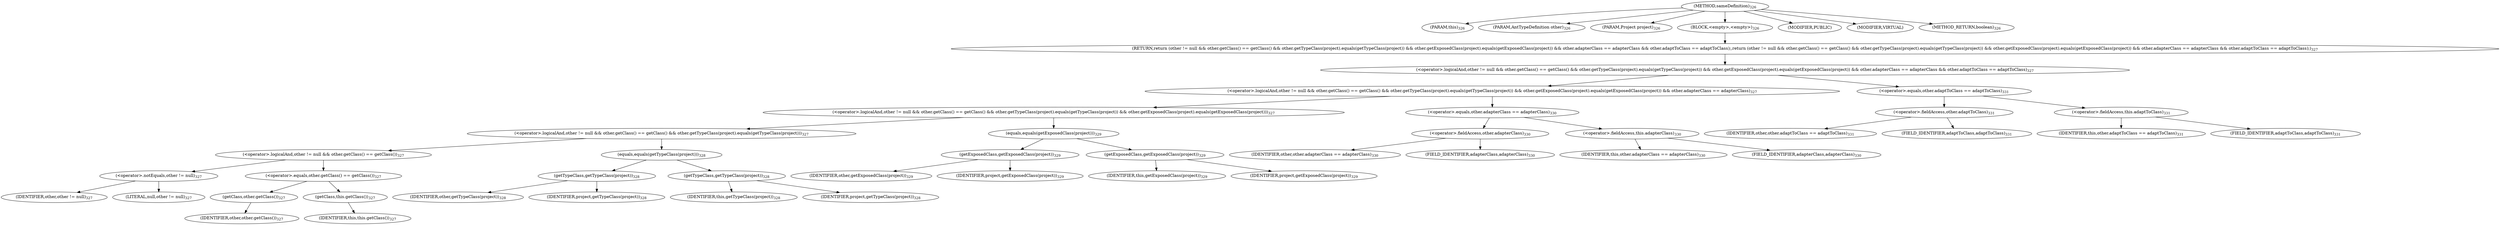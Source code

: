 digraph "sameDefinition" {  
"737" [label = <(METHOD,sameDefinition)<SUB>326</SUB>> ]
"35" [label = <(PARAM,this)<SUB>326</SUB>> ]
"738" [label = <(PARAM,AntTypeDefinition other)<SUB>326</SUB>> ]
"739" [label = <(PARAM,Project project)<SUB>326</SUB>> ]
"740" [label = <(BLOCK,&lt;empty&gt;,&lt;empty&gt;)<SUB>326</SUB>> ]
"741" [label = <(RETURN,return (other != null &amp;&amp; other.getClass() == getClass() &amp;&amp; other.getTypeClass(project).equals(getTypeClass(project)) &amp;&amp; other.getExposedClass(project).equals(getExposedClass(project)) &amp;&amp; other.adapterClass == adapterClass &amp;&amp; other.adaptToClass == adaptToClass);,return (other != null &amp;&amp; other.getClass() == getClass() &amp;&amp; other.getTypeClass(project).equals(getTypeClass(project)) &amp;&amp; other.getExposedClass(project).equals(getExposedClass(project)) &amp;&amp; other.adapterClass == adapterClass &amp;&amp; other.adaptToClass == adaptToClass);)<SUB>327</SUB>> ]
"742" [label = <(&lt;operator&gt;.logicalAnd,other != null &amp;&amp; other.getClass() == getClass() &amp;&amp; other.getTypeClass(project).equals(getTypeClass(project)) &amp;&amp; other.getExposedClass(project).equals(getExposedClass(project)) &amp;&amp; other.adapterClass == adapterClass &amp;&amp; other.adaptToClass == adaptToClass)<SUB>327</SUB>> ]
"743" [label = <(&lt;operator&gt;.logicalAnd,other != null &amp;&amp; other.getClass() == getClass() &amp;&amp; other.getTypeClass(project).equals(getTypeClass(project)) &amp;&amp; other.getExposedClass(project).equals(getExposedClass(project)) &amp;&amp; other.adapterClass == adapterClass)<SUB>327</SUB>> ]
"744" [label = <(&lt;operator&gt;.logicalAnd,other != null &amp;&amp; other.getClass() == getClass() &amp;&amp; other.getTypeClass(project).equals(getTypeClass(project)) &amp;&amp; other.getExposedClass(project).equals(getExposedClass(project)))<SUB>327</SUB>> ]
"745" [label = <(&lt;operator&gt;.logicalAnd,other != null &amp;&amp; other.getClass() == getClass() &amp;&amp; other.getTypeClass(project).equals(getTypeClass(project)))<SUB>327</SUB>> ]
"746" [label = <(&lt;operator&gt;.logicalAnd,other != null &amp;&amp; other.getClass() == getClass())<SUB>327</SUB>> ]
"747" [label = <(&lt;operator&gt;.notEquals,other != null)<SUB>327</SUB>> ]
"748" [label = <(IDENTIFIER,other,other != null)<SUB>327</SUB>> ]
"749" [label = <(LITERAL,null,other != null)<SUB>327</SUB>> ]
"750" [label = <(&lt;operator&gt;.equals,other.getClass() == getClass())<SUB>327</SUB>> ]
"751" [label = <(getClass,other.getClass())<SUB>327</SUB>> ]
"752" [label = <(IDENTIFIER,other,other.getClass())<SUB>327</SUB>> ]
"753" [label = <(getClass,this.getClass())<SUB>327</SUB>> ]
"34" [label = <(IDENTIFIER,this,this.getClass())<SUB>327</SUB>> ]
"754" [label = <(equals,equals(getTypeClass(project)))<SUB>328</SUB>> ]
"755" [label = <(getTypeClass,getTypeClass(project))<SUB>328</SUB>> ]
"756" [label = <(IDENTIFIER,other,getTypeClass(project))<SUB>328</SUB>> ]
"757" [label = <(IDENTIFIER,project,getTypeClass(project))<SUB>328</SUB>> ]
"758" [label = <(getTypeClass,getTypeClass(project))<SUB>328</SUB>> ]
"36" [label = <(IDENTIFIER,this,getTypeClass(project))<SUB>328</SUB>> ]
"759" [label = <(IDENTIFIER,project,getTypeClass(project))<SUB>328</SUB>> ]
"760" [label = <(equals,equals(getExposedClass(project)))<SUB>329</SUB>> ]
"761" [label = <(getExposedClass,getExposedClass(project))<SUB>329</SUB>> ]
"762" [label = <(IDENTIFIER,other,getExposedClass(project))<SUB>329</SUB>> ]
"763" [label = <(IDENTIFIER,project,getExposedClass(project))<SUB>329</SUB>> ]
"764" [label = <(getExposedClass,getExposedClass(project))<SUB>329</SUB>> ]
"37" [label = <(IDENTIFIER,this,getExposedClass(project))<SUB>329</SUB>> ]
"765" [label = <(IDENTIFIER,project,getExposedClass(project))<SUB>329</SUB>> ]
"766" [label = <(&lt;operator&gt;.equals,other.adapterClass == adapterClass)<SUB>330</SUB>> ]
"767" [label = <(&lt;operator&gt;.fieldAccess,other.adapterClass)<SUB>330</SUB>> ]
"768" [label = <(IDENTIFIER,other,other.adapterClass == adapterClass)<SUB>330</SUB>> ]
"769" [label = <(FIELD_IDENTIFIER,adapterClass,adapterClass)<SUB>330</SUB>> ]
"770" [label = <(&lt;operator&gt;.fieldAccess,this.adapterClass)<SUB>330</SUB>> ]
"771" [label = <(IDENTIFIER,this,other.adapterClass == adapterClass)<SUB>330</SUB>> ]
"772" [label = <(FIELD_IDENTIFIER,adapterClass,adapterClass)<SUB>330</SUB>> ]
"773" [label = <(&lt;operator&gt;.equals,other.adaptToClass == adaptToClass)<SUB>331</SUB>> ]
"774" [label = <(&lt;operator&gt;.fieldAccess,other.adaptToClass)<SUB>331</SUB>> ]
"775" [label = <(IDENTIFIER,other,other.adaptToClass == adaptToClass)<SUB>331</SUB>> ]
"776" [label = <(FIELD_IDENTIFIER,adaptToClass,adaptToClass)<SUB>331</SUB>> ]
"777" [label = <(&lt;operator&gt;.fieldAccess,this.adaptToClass)<SUB>331</SUB>> ]
"778" [label = <(IDENTIFIER,this,other.adaptToClass == adaptToClass)<SUB>331</SUB>> ]
"779" [label = <(FIELD_IDENTIFIER,adaptToClass,adaptToClass)<SUB>331</SUB>> ]
"780" [label = <(MODIFIER,PUBLIC)> ]
"781" [label = <(MODIFIER,VIRTUAL)> ]
"782" [label = <(METHOD_RETURN,boolean)<SUB>326</SUB>> ]
  "737" -> "35" 
  "737" -> "738" 
  "737" -> "739" 
  "737" -> "740" 
  "737" -> "780" 
  "737" -> "781" 
  "737" -> "782" 
  "740" -> "741" 
  "741" -> "742" 
  "742" -> "743" 
  "742" -> "773" 
  "743" -> "744" 
  "743" -> "766" 
  "744" -> "745" 
  "744" -> "760" 
  "745" -> "746" 
  "745" -> "754" 
  "746" -> "747" 
  "746" -> "750" 
  "747" -> "748" 
  "747" -> "749" 
  "750" -> "751" 
  "750" -> "753" 
  "751" -> "752" 
  "753" -> "34" 
  "754" -> "755" 
  "754" -> "758" 
  "755" -> "756" 
  "755" -> "757" 
  "758" -> "36" 
  "758" -> "759" 
  "760" -> "761" 
  "760" -> "764" 
  "761" -> "762" 
  "761" -> "763" 
  "764" -> "37" 
  "764" -> "765" 
  "766" -> "767" 
  "766" -> "770" 
  "767" -> "768" 
  "767" -> "769" 
  "770" -> "771" 
  "770" -> "772" 
  "773" -> "774" 
  "773" -> "777" 
  "774" -> "775" 
  "774" -> "776" 
  "777" -> "778" 
  "777" -> "779" 
}
